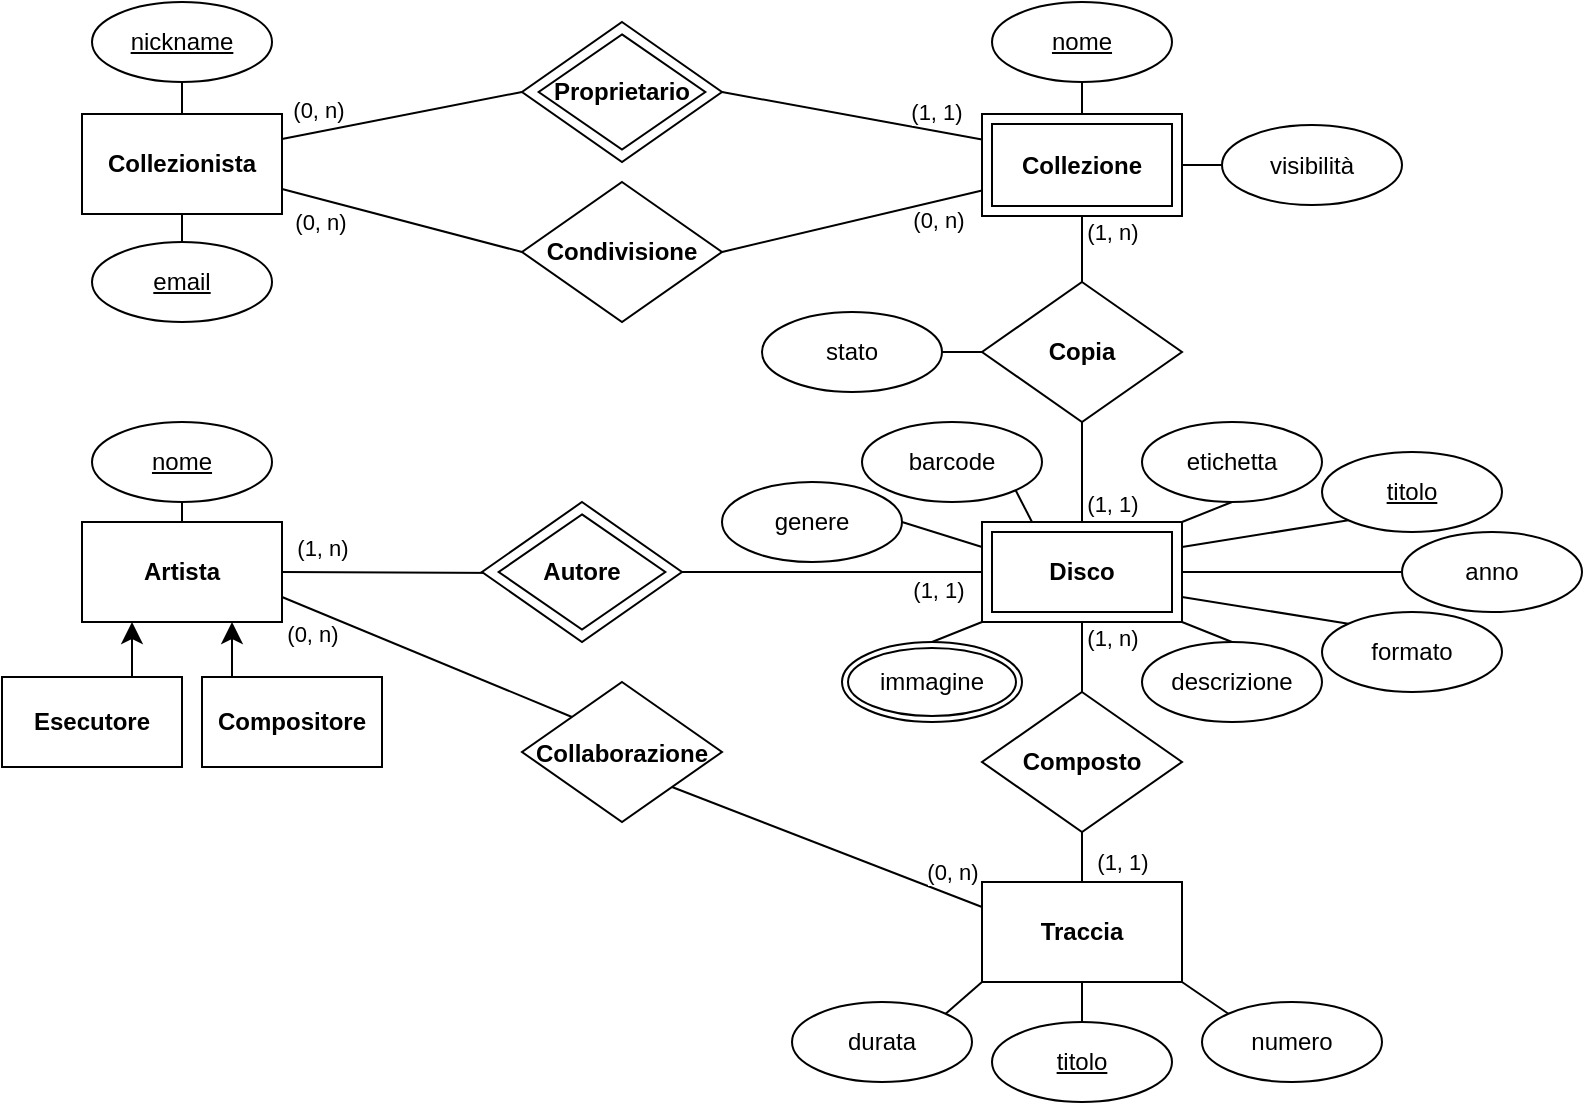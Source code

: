 <mxfile version="21.2.8" type="device">
  <diagram name="Page-1" id="mOuxxqlsxClfAwubohgY">
    <mxGraphModel dx="880" dy="526" grid="1" gridSize="10" guides="1" tooltips="1" connect="1" arrows="1" fold="1" page="1" pageScale="1" pageWidth="850" pageHeight="1100" math="0" shadow="0">
      <root>
        <mxCell id="0" />
        <mxCell id="1" parent="0" />
        <mxCell id="aDQZIw9n2Cmun58OzOLv-1" value="nickname" style="ellipse;whiteSpace=wrap;html=1;align=center;fontStyle=4;" parent="1" vertex="1">
          <mxGeometry x="75" y="20" width="90" height="40" as="geometry" />
        </mxCell>
        <mxCell id="aDQZIw9n2Cmun58OzOLv-2" value="" style="endArrow=none;html=1;rounded=0;entryX=0.5;entryY=1;entryDx=0;entryDy=0;exitX=0.5;exitY=0;exitDx=0;exitDy=0;" parent="1" source="aDQZIw9n2Cmun58OzOLv-3" target="aDQZIw9n2Cmun58OzOLv-1" edge="1">
          <mxGeometry relative="1" as="geometry">
            <mxPoint x="130" y="141" as="sourcePoint" />
            <mxPoint x="100" y="241" as="targetPoint" />
          </mxGeometry>
        </mxCell>
        <mxCell id="aDQZIw9n2Cmun58OzOLv-3" value="" style="html=1;dashed=0;whiteSpace=wrap;" parent="1" vertex="1">
          <mxGeometry x="70" y="76" width="100" height="50" as="geometry" />
        </mxCell>
        <mxCell id="aDQZIw9n2Cmun58OzOLv-4" value="Collezionista" style="text;html=1;strokeColor=none;fillColor=none;align=center;verticalAlign=middle;whiteSpace=wrap;rounded=0;fontStyle=1;fontSize=12;" parent="1" vertex="1">
          <mxGeometry x="90" y="86" width="60" height="30" as="geometry" />
        </mxCell>
        <mxCell id="aDQZIw9n2Cmun58OzOLv-5" value="&lt;u&gt;email&lt;/u&gt;" style="ellipse;whiteSpace=wrap;html=1;align=center;" parent="1" vertex="1">
          <mxGeometry x="75" y="140" width="90" height="40" as="geometry" />
        </mxCell>
        <mxCell id="aDQZIw9n2Cmun58OzOLv-6" value="" style="endArrow=none;html=1;rounded=0;entryX=0.5;entryY=0;entryDx=0;entryDy=0;exitX=0.5;exitY=1;exitDx=0;exitDy=0;" parent="1" source="aDQZIw9n2Cmun58OzOLv-3" target="aDQZIw9n2Cmun58OzOLv-5" edge="1">
          <mxGeometry relative="1" as="geometry">
            <mxPoint x="200" y="106" as="sourcePoint" />
            <mxPoint x="205" y="171" as="targetPoint" />
          </mxGeometry>
        </mxCell>
        <mxCell id="aDQZIw9n2Cmun58OzOLv-7" value="&lt;u&gt;nome&lt;/u&gt;" style="ellipse;whiteSpace=wrap;html=1;align=center;" parent="1" vertex="1">
          <mxGeometry x="525" y="20" width="90" height="40" as="geometry" />
        </mxCell>
        <mxCell id="aDQZIw9n2Cmun58OzOLv-8" value="" style="endArrow=none;html=1;rounded=0;entryX=0.5;entryY=0;entryDx=0;entryDy=0;exitX=0.5;exitY=1;exitDx=0;exitDy=0;" parent="1" source="aDQZIw9n2Cmun58OzOLv-7" target="aDQZIw9n2Cmun58OzOLv-12" edge="1">
          <mxGeometry relative="1" as="geometry">
            <mxPoint x="800" y="115" as="sourcePoint" />
            <mxPoint x="640" y="105" as="targetPoint" />
          </mxGeometry>
        </mxCell>
        <mxCell id="aDQZIw9n2Cmun58OzOLv-9" value="visibilità" style="ellipse;whiteSpace=wrap;html=1;align=center;" parent="1" vertex="1">
          <mxGeometry x="640" y="81.5" width="90" height="40" as="geometry" />
        </mxCell>
        <mxCell id="aDQZIw9n2Cmun58OzOLv-11" value="" style="endArrow=none;html=1;rounded=0;entryX=1;entryY=0.5;entryDx=0;entryDy=0;exitX=0;exitY=0.5;exitDx=0;exitDy=0;" parent="1" source="aDQZIw9n2Cmun58OzOLv-9" target="aDQZIw9n2Cmun58OzOLv-12" edge="1">
          <mxGeometry relative="1" as="geometry">
            <mxPoint x="750" y="70" as="sourcePoint" />
            <mxPoint x="690" y="130" as="targetPoint" />
          </mxGeometry>
        </mxCell>
        <mxCell id="aDQZIw9n2Cmun58OzOLv-12" value="&lt;b&gt;&lt;font style=&quot;font-size: 12px;&quot;&gt;Collezione&lt;/font&gt;&lt;/b&gt;" style="shape=ext;margin=3;double=1;whiteSpace=wrap;html=1;align=center;" parent="1" vertex="1">
          <mxGeometry x="520" y="76" width="100" height="51" as="geometry" />
        </mxCell>
        <mxCell id="aDQZIw9n2Cmun58OzOLv-13" value="" style="group;fontSize=12;" parent="1" vertex="1" connectable="0">
          <mxGeometry x="290" y="110" width="100" height="70" as="geometry" />
        </mxCell>
        <mxCell id="aDQZIw9n2Cmun58OzOLv-14" value="" style="shape=rhombus;html=1;dashed=0;whiteSpace=wrap;perimeter=rhombusPerimeter;" parent="aDQZIw9n2Cmun58OzOLv-13" vertex="1">
          <mxGeometry width="100" height="70" as="geometry" />
        </mxCell>
        <mxCell id="aDQZIw9n2Cmun58OzOLv-15" value="Condivisione" style="text;html=1;strokeColor=none;fillColor=none;align=center;verticalAlign=middle;whiteSpace=wrap;rounded=0;fontStyle=1;fontSize=12;" parent="aDQZIw9n2Cmun58OzOLv-13" vertex="1">
          <mxGeometry x="25" y="22.647" width="50" height="24.706" as="geometry" />
        </mxCell>
        <mxCell id="aDQZIw9n2Cmun58OzOLv-16" value="" style="group" parent="1" vertex="1" connectable="0">
          <mxGeometry x="290" y="30" width="100" height="70" as="geometry" />
        </mxCell>
        <mxCell id="aDQZIw9n2Cmun58OzOLv-17" value="" style="shape=rhombus;html=1;dashed=0;whiteSpace=wrap;perimeter=rhombusPerimeter;" parent="aDQZIw9n2Cmun58OzOLv-16" vertex="1">
          <mxGeometry width="100" height="70" as="geometry" />
        </mxCell>
        <mxCell id="aDQZIw9n2Cmun58OzOLv-18" value="" style="rhombus;whiteSpace=wrap;html=1;" parent="aDQZIw9n2Cmun58OzOLv-16" vertex="1">
          <mxGeometry x="8.333" y="6.176" width="83.333" height="57.647" as="geometry" />
        </mxCell>
        <mxCell id="aDQZIw9n2Cmun58OzOLv-19" value="Proprietario" style="text;html=1;strokeColor=none;fillColor=none;align=center;verticalAlign=middle;whiteSpace=wrap;rounded=0;fontStyle=1;fontSize=12;" parent="aDQZIw9n2Cmun58OzOLv-16" vertex="1">
          <mxGeometry x="25" y="22.647" width="50" height="24.706" as="geometry" />
        </mxCell>
        <mxCell id="aDQZIw9n2Cmun58OzOLv-20" value="" style="endArrow=none;html=1;rounded=0;entryX=1;entryY=0.25;entryDx=0;entryDy=0;exitX=0;exitY=0.5;exitDx=0;exitDy=0;" parent="1" source="aDQZIw9n2Cmun58OzOLv-17" target="aDQZIw9n2Cmun58OzOLv-3" edge="1">
          <mxGeometry relative="1" as="geometry">
            <mxPoint x="310" y="63" as="sourcePoint" />
            <mxPoint x="170" y="89" as="targetPoint" />
          </mxGeometry>
        </mxCell>
        <mxCell id="aDQZIw9n2Cmun58OzOLv-115" value="(0, n)" style="edgeLabel;html=1;align=center;verticalAlign=middle;resizable=0;points=[];" parent="aDQZIw9n2Cmun58OzOLv-20" vertex="1" connectable="0">
          <mxGeometry x="0.687" y="1" relative="1" as="geometry">
            <mxPoint x="-1" y="-12" as="offset" />
          </mxGeometry>
        </mxCell>
        <mxCell id="aDQZIw9n2Cmun58OzOLv-21" value="" style="endArrow=none;html=1;rounded=0;entryX=1;entryY=0.75;entryDx=0;entryDy=0;exitX=0;exitY=0.5;exitDx=0;exitDy=0;" parent="1" source="aDQZIw9n2Cmun58OzOLv-14" target="aDQZIw9n2Cmun58OzOLv-3" edge="1">
          <mxGeometry relative="1" as="geometry">
            <mxPoint x="320" y="73" as="sourcePoint" />
            <mxPoint x="180" y="99" as="targetPoint" />
          </mxGeometry>
        </mxCell>
        <mxCell id="aDQZIw9n2Cmun58OzOLv-116" value="(0, n)" style="edgeLabel;html=1;align=center;verticalAlign=middle;resizable=0;points=[];" parent="aDQZIw9n2Cmun58OzOLv-21" vertex="1" connectable="0">
          <mxGeometry x="0.516" y="4" relative="1" as="geometry">
            <mxPoint x="-9" y="5" as="offset" />
          </mxGeometry>
        </mxCell>
        <mxCell id="aDQZIw9n2Cmun58OzOLv-22" value="" style="endArrow=none;html=1;rounded=0;entryX=0;entryY=0.25;entryDx=0;entryDy=0;exitX=1;exitY=0.5;exitDx=0;exitDy=0;" parent="1" source="aDQZIw9n2Cmun58OzOLv-17" target="aDQZIw9n2Cmun58OzOLv-12" edge="1">
          <mxGeometry relative="1" as="geometry">
            <mxPoint x="330" y="83" as="sourcePoint" />
            <mxPoint x="190" y="109" as="targetPoint" />
          </mxGeometry>
        </mxCell>
        <mxCell id="aDQZIw9n2Cmun58OzOLv-117" value="(1, 1)" style="edgeLabel;html=1;align=center;verticalAlign=middle;resizable=0;points=[];" parent="aDQZIw9n2Cmun58OzOLv-22" vertex="1" connectable="0">
          <mxGeometry x="0.294" y="-1" relative="1" as="geometry">
            <mxPoint x="23" y="-7" as="offset" />
          </mxGeometry>
        </mxCell>
        <mxCell id="aDQZIw9n2Cmun58OzOLv-23" value="" style="endArrow=none;html=1;rounded=0;entryX=1;entryY=0.5;entryDx=0;entryDy=0;exitX=0;exitY=0.75;exitDx=0;exitDy=0;" parent="1" source="aDQZIw9n2Cmun58OzOLv-12" target="aDQZIw9n2Cmun58OzOLv-14" edge="1">
          <mxGeometry relative="1" as="geometry">
            <mxPoint x="340" y="93" as="sourcePoint" />
            <mxPoint x="200" y="119" as="targetPoint" />
          </mxGeometry>
        </mxCell>
        <mxCell id="aDQZIw9n2Cmun58OzOLv-118" value="(0, n)" style="edgeLabel;html=1;align=center;verticalAlign=middle;resizable=0;points=[];" parent="aDQZIw9n2Cmun58OzOLv-23" vertex="1" connectable="0">
          <mxGeometry x="-0.518" y="1" relative="1" as="geometry">
            <mxPoint x="9" y="6" as="offset" />
          </mxGeometry>
        </mxCell>
        <mxCell id="aDQZIw9n2Cmun58OzOLv-24" value="&lt;b&gt;&lt;font style=&quot;font-size: 12px;&quot;&gt;Disco&lt;/font&gt;&lt;/b&gt;" style="shape=ext;margin=3;double=1;whiteSpace=wrap;html=1;align=center;" parent="1" vertex="1">
          <mxGeometry x="520" y="280" width="100" height="50" as="geometry" />
        </mxCell>
        <mxCell id="aDQZIw9n2Cmun58OzOLv-25" value="" style="group" parent="1" vertex="1" connectable="0">
          <mxGeometry x="520" y="160" width="100" height="70" as="geometry" />
        </mxCell>
        <mxCell id="aDQZIw9n2Cmun58OzOLv-26" value="" style="shape=rhombus;html=1;dashed=0;whiteSpace=wrap;perimeter=rhombusPerimeter;" parent="aDQZIw9n2Cmun58OzOLv-25" vertex="1">
          <mxGeometry width="100.0" height="70" as="geometry" />
        </mxCell>
        <mxCell id="aDQZIw9n2Cmun58OzOLv-27" value="&lt;font style=&quot;font-size: 12px;&quot;&gt;Copia&lt;/font&gt;" style="text;html=1;strokeColor=none;fillColor=none;align=center;verticalAlign=middle;whiteSpace=wrap;rounded=0;fontStyle=1;fontSize=12;" parent="aDQZIw9n2Cmun58OzOLv-25" vertex="1">
          <mxGeometry x="25.0" y="22.647" width="50.0" height="24.706" as="geometry" />
        </mxCell>
        <mxCell id="aDQZIw9n2Cmun58OzOLv-29" value="" style="endArrow=none;html=1;rounded=0;entryX=0.5;entryY=0;entryDx=0;entryDy=0;exitX=0.5;exitY=1;exitDx=0;exitDy=0;" parent="1" source="aDQZIw9n2Cmun58OzOLv-12" target="aDQZIw9n2Cmun58OzOLv-26" edge="1">
          <mxGeometry relative="1" as="geometry">
            <mxPoint x="530" y="124" as="sourcePoint" />
            <mxPoint x="400" y="155" as="targetPoint" />
          </mxGeometry>
        </mxCell>
        <mxCell id="aDQZIw9n2Cmun58OzOLv-123" value="(1, n)" style="edgeLabel;html=1;align=center;verticalAlign=middle;resizable=0;points=[];" parent="aDQZIw9n2Cmun58OzOLv-29" vertex="1" connectable="0">
          <mxGeometry x="-0.455" relative="1" as="geometry">
            <mxPoint x="15" y="-1" as="offset" />
          </mxGeometry>
        </mxCell>
        <mxCell id="aDQZIw9n2Cmun58OzOLv-30" value="" style="endArrow=none;html=1;rounded=0;entryX=0.5;entryY=0;entryDx=0;entryDy=0;exitX=0.5;exitY=1;exitDx=0;exitDy=0;" parent="1" source="aDQZIw9n2Cmun58OzOLv-26" target="aDQZIw9n2Cmun58OzOLv-24" edge="1">
          <mxGeometry relative="1" as="geometry">
            <mxPoint x="540" y="134" as="sourcePoint" />
            <mxPoint x="410" y="165" as="targetPoint" />
          </mxGeometry>
        </mxCell>
        <mxCell id="aDQZIw9n2Cmun58OzOLv-125" value="(1, 1)" style="edgeLabel;html=1;align=center;verticalAlign=middle;resizable=0;points=[];" parent="aDQZIw9n2Cmun58OzOLv-30" vertex="1" connectable="0">
          <mxGeometry x="0.44" y="1" relative="1" as="geometry">
            <mxPoint x="14" y="5" as="offset" />
          </mxGeometry>
        </mxCell>
        <mxCell id="aDQZIw9n2Cmun58OzOLv-31" value="stato" style="ellipse;whiteSpace=wrap;html=1;align=center;" parent="1" vertex="1">
          <mxGeometry x="410" y="175" width="90" height="40" as="geometry" />
        </mxCell>
        <mxCell id="aDQZIw9n2Cmun58OzOLv-32" value="" style="endArrow=none;html=1;rounded=0;entryX=0;entryY=0.5;entryDx=0;entryDy=0;exitX=1;exitY=0.5;exitDx=0;exitDy=0;" parent="1" source="aDQZIw9n2Cmun58OzOLv-31" target="aDQZIw9n2Cmun58OzOLv-26" edge="1">
          <mxGeometry relative="1" as="geometry">
            <mxPoint x="650" y="112" as="sourcePoint" />
            <mxPoint x="630" y="112" as="targetPoint" />
          </mxGeometry>
        </mxCell>
        <mxCell id="aDQZIw9n2Cmun58OzOLv-36" value="genere" style="ellipse;whiteSpace=wrap;html=1;align=center;" parent="1" vertex="1">
          <mxGeometry x="390" y="260" width="90" height="40" as="geometry" />
        </mxCell>
        <mxCell id="aDQZIw9n2Cmun58OzOLv-37" value="barcode" style="ellipse;whiteSpace=wrap;html=1;align=center;" parent="1" vertex="1">
          <mxGeometry x="460" y="230" width="90" height="40" as="geometry" />
        </mxCell>
        <mxCell id="aDQZIw9n2Cmun58OzOLv-38" value="descrizione" style="ellipse;whiteSpace=wrap;html=1;align=center;" parent="1" vertex="1">
          <mxGeometry x="600" y="340" width="90" height="40" as="geometry" />
        </mxCell>
        <mxCell id="aDQZIw9n2Cmun58OzOLv-39" value="etichetta" style="ellipse;whiteSpace=wrap;html=1;align=center;" parent="1" vertex="1">
          <mxGeometry x="600" y="230" width="90" height="40" as="geometry" />
        </mxCell>
        <mxCell id="aDQZIw9n2Cmun58OzOLv-40" value="anno" style="ellipse;whiteSpace=wrap;html=1;align=center;" parent="1" vertex="1">
          <mxGeometry x="730" y="285" width="90" height="40" as="geometry" />
        </mxCell>
        <mxCell id="aDQZIw9n2Cmun58OzOLv-41" value="formato" style="ellipse;whiteSpace=wrap;html=1;align=center;" parent="1" vertex="1">
          <mxGeometry x="690" y="325" width="90" height="40" as="geometry" />
        </mxCell>
        <mxCell id="aDQZIw9n2Cmun58OzOLv-42" value="&lt;u&gt;titolo&lt;/u&gt;" style="ellipse;whiteSpace=wrap;html=1;align=center;" parent="1" vertex="1">
          <mxGeometry x="690" y="245" width="90" height="40" as="geometry" />
        </mxCell>
        <mxCell id="aDQZIw9n2Cmun58OzOLv-43" value="" style="endArrow=none;html=1;rounded=0;entryX=1;entryY=0.25;entryDx=0;entryDy=0;exitX=0;exitY=1;exitDx=0;exitDy=0;" parent="1" source="aDQZIw9n2Cmun58OzOLv-42" target="aDQZIw9n2Cmun58OzOLv-24" edge="1">
          <mxGeometry relative="1" as="geometry">
            <mxPoint x="650" y="205" as="sourcePoint" />
            <mxPoint x="630" y="205" as="targetPoint" />
          </mxGeometry>
        </mxCell>
        <mxCell id="aDQZIw9n2Cmun58OzOLv-44" value="" style="endArrow=none;html=1;rounded=0;entryX=1;entryY=0.5;entryDx=0;entryDy=0;exitX=0;exitY=0.5;exitDx=0;exitDy=0;" parent="1" source="aDQZIw9n2Cmun58OzOLv-40" target="aDQZIw9n2Cmun58OzOLv-24" edge="1">
          <mxGeometry relative="1" as="geometry">
            <mxPoint x="660" y="215" as="sourcePoint" />
            <mxPoint x="640" y="215" as="targetPoint" />
          </mxGeometry>
        </mxCell>
        <mxCell id="aDQZIw9n2Cmun58OzOLv-45" value="" style="endArrow=none;html=1;rounded=0;entryX=1;entryY=0.75;entryDx=0;entryDy=0;exitX=0;exitY=0;exitDx=0;exitDy=0;" parent="1" source="aDQZIw9n2Cmun58OzOLv-41" target="aDQZIw9n2Cmun58OzOLv-24" edge="1">
          <mxGeometry relative="1" as="geometry">
            <mxPoint x="670" y="225" as="sourcePoint" />
            <mxPoint x="650" y="225" as="targetPoint" />
          </mxGeometry>
        </mxCell>
        <mxCell id="aDQZIw9n2Cmun58OzOLv-46" value="" style="endArrow=none;html=1;rounded=0;entryX=1;entryY=1;entryDx=0;entryDy=0;exitX=0.5;exitY=0;exitDx=0;exitDy=0;" parent="1" source="aDQZIw9n2Cmun58OzOLv-38" target="aDQZIw9n2Cmun58OzOLv-24" edge="1">
          <mxGeometry relative="1" as="geometry">
            <mxPoint x="680" y="235" as="sourcePoint" />
            <mxPoint x="660" y="235" as="targetPoint" />
          </mxGeometry>
        </mxCell>
        <mxCell id="aDQZIw9n2Cmun58OzOLv-47" value="" style="group" parent="1" vertex="1" connectable="0">
          <mxGeometry x="70" y="280" width="100" height="50" as="geometry" />
        </mxCell>
        <mxCell id="aDQZIw9n2Cmun58OzOLv-48" value="" style="html=1;dashed=0;whiteSpace=wrap;" parent="aDQZIw9n2Cmun58OzOLv-47" vertex="1">
          <mxGeometry width="100" height="50" as="geometry" />
        </mxCell>
        <mxCell id="aDQZIw9n2Cmun58OzOLv-49" value="&lt;b style=&quot;font-size: 12px;&quot;&gt;&lt;font style=&quot;font-size: 12px;&quot;&gt;Artista&lt;/font&gt;&lt;/b&gt;" style="text;html=1;strokeColor=none;fillColor=none;align=center;verticalAlign=middle;whiteSpace=wrap;rounded=0;fontSize=12;" parent="aDQZIw9n2Cmun58OzOLv-47" vertex="1">
          <mxGeometry x="20" y="10" width="60" height="30" as="geometry" />
        </mxCell>
        <mxCell id="aDQZIw9n2Cmun58OzOLv-61" value="" style="endArrow=none;html=1;rounded=0;entryX=1;entryY=0.5;entryDx=0;entryDy=0;exitX=0;exitY=0.5;exitDx=0;exitDy=0;" parent="1" target="aDQZIw9n2Cmun58OzOLv-48" edge="1">
          <mxGeometry relative="1" as="geometry">
            <mxPoint x="290" y="305.5" as="sourcePoint" />
            <mxPoint x="160" y="394" as="targetPoint" />
          </mxGeometry>
        </mxCell>
        <mxCell id="aDQZIw9n2Cmun58OzOLv-112" value="(1, n)" style="edgeLabel;html=1;align=center;verticalAlign=middle;resizable=0;points=[];" parent="aDQZIw9n2Cmun58OzOLv-61" vertex="1" connectable="0">
          <mxGeometry x="0.667" y="1" relative="1" as="geometry">
            <mxPoint y="-13" as="offset" />
          </mxGeometry>
        </mxCell>
        <mxCell id="aDQZIw9n2Cmun58OzOLv-62" value="" style="endArrow=none;html=1;rounded=0;entryX=1;entryY=0.5;entryDx=0;entryDy=0;exitX=0;exitY=0.5;exitDx=0;exitDy=0;" parent="1" source="aDQZIw9n2Cmun58OzOLv-24" target="aDQZIw9n2Cmun58OzOLv-67" edge="1">
          <mxGeometry relative="1" as="geometry">
            <mxPoint x="510" y="374" as="sourcePoint" />
            <mxPoint x="390" y="285.5" as="targetPoint" />
          </mxGeometry>
        </mxCell>
        <mxCell id="aDQZIw9n2Cmun58OzOLv-113" value="(1, 1)" style="edgeLabel;html=1;align=center;verticalAlign=middle;resizable=0;points=[];" parent="aDQZIw9n2Cmun58OzOLv-62" vertex="1" connectable="0">
          <mxGeometry x="-0.708" y="2" relative="1" as="geometry">
            <mxPoint y="7" as="offset" />
          </mxGeometry>
        </mxCell>
        <mxCell id="aDQZIw9n2Cmun58OzOLv-66" value="" style="group" parent="1" vertex="1" connectable="0">
          <mxGeometry x="270" y="270" width="100" height="70" as="geometry" />
        </mxCell>
        <mxCell id="aDQZIw9n2Cmun58OzOLv-67" value="" style="shape=rhombus;html=1;dashed=0;whiteSpace=wrap;perimeter=rhombusPerimeter;" parent="aDQZIw9n2Cmun58OzOLv-66" vertex="1">
          <mxGeometry width="100.0" height="70" as="geometry" />
        </mxCell>
        <mxCell id="aDQZIw9n2Cmun58OzOLv-68" value="" style="rhombus;whiteSpace=wrap;html=1;" parent="aDQZIw9n2Cmun58OzOLv-66" vertex="1">
          <mxGeometry x="8.333" y="6.176" width="83.333" height="57.647" as="geometry" />
        </mxCell>
        <mxCell id="aDQZIw9n2Cmun58OzOLv-69" value="Autore" style="text;html=1;strokeColor=none;fillColor=none;align=center;verticalAlign=middle;whiteSpace=wrap;rounded=0;fontStyle=1;fontSize=12;" parent="aDQZIw9n2Cmun58OzOLv-66" vertex="1">
          <mxGeometry x="25.0" y="22.647" width="50.0" height="24.706" as="geometry" />
        </mxCell>
        <mxCell id="aDQZIw9n2Cmun58OzOLv-71" value="&lt;u&gt;nome&lt;/u&gt;" style="ellipse;whiteSpace=wrap;html=1;align=center;" parent="1" vertex="1">
          <mxGeometry x="75" y="230" width="90" height="40" as="geometry" />
        </mxCell>
        <mxCell id="aDQZIw9n2Cmun58OzOLv-72" value="" style="endArrow=none;html=1;rounded=0;entryX=0.5;entryY=1;entryDx=0;entryDy=0;exitX=0.5;exitY=0;exitDx=0;exitDy=0;" parent="1" source="aDQZIw9n2Cmun58OzOLv-48" target="aDQZIw9n2Cmun58OzOLv-71" edge="1">
          <mxGeometry relative="1" as="geometry">
            <mxPoint x="285" y="236" as="sourcePoint" />
            <mxPoint x="370" y="281" as="targetPoint" />
          </mxGeometry>
        </mxCell>
        <mxCell id="aDQZIw9n2Cmun58OzOLv-73" value="" style="group" parent="1" vertex="1" connectable="0">
          <mxGeometry x="130" y="357.5" width="90" height="45" as="geometry" />
        </mxCell>
        <mxCell id="aDQZIw9n2Cmun58OzOLv-74" value="" style="html=1;dashed=0;whiteSpace=wrap;" parent="aDQZIw9n2Cmun58OzOLv-73" vertex="1">
          <mxGeometry width="90" height="45" as="geometry" />
        </mxCell>
        <mxCell id="aDQZIw9n2Cmun58OzOLv-75" value="&lt;b&gt;&lt;font style=&quot;font-size: 12px;&quot;&gt;Compositore&lt;/font&gt;&lt;/b&gt;" style="text;html=1;strokeColor=none;fillColor=none;align=center;verticalAlign=middle;whiteSpace=wrap;rounded=0;" parent="aDQZIw9n2Cmun58OzOLv-73" vertex="1">
          <mxGeometry x="18" y="9" width="54" height="27" as="geometry" />
        </mxCell>
        <mxCell id="aDQZIw9n2Cmun58OzOLv-79" value="" style="edgeStyle=segmentEdgeStyle;endArrow=classic;html=1;curved=0;rounded=0;endSize=8;startSize=8;exitX=0.75;exitY=0;exitDx=0;exitDy=0;entryX=0.25;entryY=1;entryDx=0;entryDy=0;" parent="1" source="aDQZIw9n2Cmun58OzOLv-82" target="aDQZIw9n2Cmun58OzOLv-48" edge="1">
          <mxGeometry width="50" height="50" relative="1" as="geometry">
            <mxPoint x="95" y="429" as="sourcePoint" />
            <mxPoint x="135" y="385" as="targetPoint" />
            <Array as="points">
              <mxPoint x="95" y="358" />
            </Array>
          </mxGeometry>
        </mxCell>
        <mxCell id="aDQZIw9n2Cmun58OzOLv-80" value="" style="edgeStyle=segmentEdgeStyle;endArrow=classic;html=1;curved=0;rounded=0;endSize=8;startSize=8;exitX=0.25;exitY=0;exitDx=0;exitDy=0;entryX=0.75;entryY=1;entryDx=0;entryDy=0;" parent="1" source="aDQZIw9n2Cmun58OzOLv-74" target="aDQZIw9n2Cmun58OzOLv-48" edge="1">
          <mxGeometry width="50" height="50" relative="1" as="geometry">
            <mxPoint x="500" y="430" as="sourcePoint" />
            <mxPoint x="185" y="385" as="targetPoint" />
            <Array as="points">
              <mxPoint x="145" y="358" />
            </Array>
          </mxGeometry>
        </mxCell>
        <mxCell id="aDQZIw9n2Cmun58OzOLv-81" value="" style="group" parent="1" vertex="1" connectable="0">
          <mxGeometry x="30" y="357.5" width="90" height="45" as="geometry" />
        </mxCell>
        <mxCell id="aDQZIw9n2Cmun58OzOLv-82" value="" style="html=1;dashed=0;whiteSpace=wrap;" parent="aDQZIw9n2Cmun58OzOLv-81" vertex="1">
          <mxGeometry width="90" height="45" as="geometry" />
        </mxCell>
        <mxCell id="aDQZIw9n2Cmun58OzOLv-83" value="&lt;b&gt;&lt;font style=&quot;font-size: 12px;&quot;&gt;Esecutore&lt;/font&gt;&lt;/b&gt;" style="text;html=1;strokeColor=none;fillColor=none;align=center;verticalAlign=middle;whiteSpace=wrap;rounded=0;" parent="aDQZIw9n2Cmun58OzOLv-81" vertex="1">
          <mxGeometry x="18" y="9" width="54" height="27" as="geometry" />
        </mxCell>
        <mxCell id="aDQZIw9n2Cmun58OzOLv-85" value="" style="endArrow=none;html=1;rounded=0;entryX=0.25;entryY=0;entryDx=0;entryDy=0;exitX=1;exitY=1;exitDx=0;exitDy=0;" parent="1" source="aDQZIw9n2Cmun58OzOLv-37" target="aDQZIw9n2Cmun58OzOLv-24" edge="1">
          <mxGeometry relative="1" as="geometry">
            <mxPoint x="673" y="274" as="sourcePoint" />
            <mxPoint x="630" y="283" as="targetPoint" />
          </mxGeometry>
        </mxCell>
        <mxCell id="aDQZIw9n2Cmun58OzOLv-87" value="" style="group" parent="1" vertex="1" connectable="0">
          <mxGeometry x="520" y="460" width="100" height="50" as="geometry" />
        </mxCell>
        <mxCell id="aDQZIw9n2Cmun58OzOLv-88" value="" style="html=1;dashed=0;whiteSpace=wrap;" parent="aDQZIw9n2Cmun58OzOLv-87" vertex="1">
          <mxGeometry width="100" height="50" as="geometry" />
        </mxCell>
        <mxCell id="aDQZIw9n2Cmun58OzOLv-89" value="&lt;b style=&quot;font-size: 12px;&quot;&gt;&lt;font style=&quot;font-size: 12px;&quot;&gt;Traccia&lt;/font&gt;&lt;/b&gt;" style="text;html=1;strokeColor=none;fillColor=none;align=center;verticalAlign=middle;whiteSpace=wrap;rounded=0;fontSize=12;" parent="aDQZIw9n2Cmun58OzOLv-87" vertex="1">
          <mxGeometry x="20" y="10" width="60" height="30" as="geometry" />
        </mxCell>
        <mxCell id="aDQZIw9n2Cmun58OzOLv-90" value="" style="group" parent="1" vertex="1" connectable="0">
          <mxGeometry x="520" y="365" width="100" height="70" as="geometry" />
        </mxCell>
        <mxCell id="aDQZIw9n2Cmun58OzOLv-91" value="" style="shape=rhombus;html=1;dashed=0;whiteSpace=wrap;perimeter=rhombusPerimeter;" parent="aDQZIw9n2Cmun58OzOLv-90" vertex="1">
          <mxGeometry width="100.0" height="70" as="geometry" />
        </mxCell>
        <mxCell id="aDQZIw9n2Cmun58OzOLv-92" value="&lt;font style=&quot;font-size: 12px;&quot;&gt;Composto&lt;/font&gt;" style="text;html=1;strokeColor=none;fillColor=none;align=center;verticalAlign=middle;whiteSpace=wrap;rounded=0;fontStyle=1;fontSize=12;" parent="aDQZIw9n2Cmun58OzOLv-90" vertex="1">
          <mxGeometry x="25.0" y="22.647" width="50.0" height="24.706" as="geometry" />
        </mxCell>
        <mxCell id="aDQZIw9n2Cmun58OzOLv-94" value="" style="endArrow=none;html=1;rounded=0;entryX=0.5;entryY=1;entryDx=0;entryDy=0;exitX=0.5;exitY=0;exitDx=0;exitDy=0;" parent="1" source="aDQZIw9n2Cmun58OzOLv-91" target="aDQZIw9n2Cmun58OzOLv-24" edge="1">
          <mxGeometry relative="1" as="geometry">
            <mxPoint x="440" y="370" as="sourcePoint" />
            <mxPoint x="453" y="376" as="targetPoint" />
          </mxGeometry>
        </mxCell>
        <mxCell id="aDQZIw9n2Cmun58OzOLv-122" value="(1, n)" style="edgeLabel;html=1;align=center;verticalAlign=middle;resizable=0;points=[];" parent="aDQZIw9n2Cmun58OzOLv-94" vertex="1" connectable="0">
          <mxGeometry x="0.406" y="-1" relative="1" as="geometry">
            <mxPoint x="14" y="-3" as="offset" />
          </mxGeometry>
        </mxCell>
        <mxCell id="aDQZIw9n2Cmun58OzOLv-95" value="(1, 1)" style="endArrow=none;html=1;rounded=0;entryX=0.5;entryY=0;entryDx=0;entryDy=0;exitX=0.5;exitY=1;exitDx=0;exitDy=0;" parent="1" source="aDQZIw9n2Cmun58OzOLv-91" target="aDQZIw9n2Cmun58OzOLv-88" edge="1">
          <mxGeometry x="0.2" y="20" relative="1" as="geometry">
            <mxPoint x="609" y="435" as="sourcePoint" />
            <mxPoint x="609" y="460" as="targetPoint" />
            <mxPoint as="offset" />
          </mxGeometry>
        </mxCell>
        <mxCell id="aDQZIw9n2Cmun58OzOLv-96" value="numero" style="ellipse;whiteSpace=wrap;html=1;align=center;" parent="1" vertex="1">
          <mxGeometry x="630" y="520" width="90" height="40" as="geometry" />
        </mxCell>
        <mxCell id="aDQZIw9n2Cmun58OzOLv-97" value="&lt;u&gt;titolo&lt;/u&gt;" style="ellipse;whiteSpace=wrap;html=1;align=center;" parent="1" vertex="1">
          <mxGeometry x="525" y="530" width="90" height="40" as="geometry" />
        </mxCell>
        <mxCell id="aDQZIw9n2Cmun58OzOLv-98" value="durata" style="ellipse;whiteSpace=wrap;html=1;align=center;" parent="1" vertex="1">
          <mxGeometry x="425" y="520" width="90" height="40" as="geometry" />
        </mxCell>
        <mxCell id="aDQZIw9n2Cmun58OzOLv-99" value="" style="endArrow=none;html=1;rounded=0;exitX=0.5;exitY=0;exitDx=0;exitDy=0;entryX=0.5;entryY=1;entryDx=0;entryDy=0;" parent="1" source="aDQZIw9n2Cmun58OzOLv-97" target="aDQZIw9n2Cmun58OzOLv-88" edge="1">
          <mxGeometry relative="1" as="geometry">
            <mxPoint x="680" y="490" as="sourcePoint" />
            <mxPoint x="570" y="520" as="targetPoint" />
          </mxGeometry>
        </mxCell>
        <mxCell id="aDQZIw9n2Cmun58OzOLv-100" value="" style="endArrow=none;html=1;rounded=0;entryX=1;entryY=0;entryDx=0;entryDy=0;exitX=0;exitY=1;exitDx=0;exitDy=0;" parent="1" source="aDQZIw9n2Cmun58OzOLv-88" target="aDQZIw9n2Cmun58OzOLv-98" edge="1">
          <mxGeometry relative="1" as="geometry">
            <mxPoint x="680" y="540" as="sourcePoint" />
            <mxPoint x="680" y="579" as="targetPoint" />
          </mxGeometry>
        </mxCell>
        <mxCell id="aDQZIw9n2Cmun58OzOLv-101" value="" style="endArrow=none;html=1;rounded=0;entryX=0;entryY=0;entryDx=0;entryDy=0;exitX=1;exitY=1;exitDx=0;exitDy=0;" parent="1" source="aDQZIw9n2Cmun58OzOLv-88" target="aDQZIw9n2Cmun58OzOLv-96" edge="1">
          <mxGeometry relative="1" as="geometry">
            <mxPoint x="740" y="530" as="sourcePoint" />
            <mxPoint x="740" y="569" as="targetPoint" />
          </mxGeometry>
        </mxCell>
        <mxCell id="aDQZIw9n2Cmun58OzOLv-103" value="" style="endArrow=none;html=1;rounded=0;entryX=1;entryY=0;entryDx=0;entryDy=0;exitX=0.5;exitY=1;exitDx=0;exitDy=0;" parent="1" source="aDQZIw9n2Cmun58OzOLv-39" target="aDQZIw9n2Cmun58OzOLv-24" edge="1">
          <mxGeometry relative="1" as="geometry">
            <mxPoint x="810" y="190" as="sourcePoint" />
            <mxPoint x="717" y="204" as="targetPoint" />
          </mxGeometry>
        </mxCell>
        <mxCell id="aDQZIw9n2Cmun58OzOLv-104" value="" style="endArrow=none;html=1;rounded=0;entryX=1;entryY=0.5;entryDx=0;entryDy=0;exitX=0;exitY=0.25;exitDx=0;exitDy=0;" parent="1" source="aDQZIw9n2Cmun58OzOLv-24" target="aDQZIw9n2Cmun58OzOLv-36" edge="1">
          <mxGeometry relative="1" as="geometry">
            <mxPoint x="450" y="410" as="sourcePoint" />
            <mxPoint x="458" y="426" as="targetPoint" />
          </mxGeometry>
        </mxCell>
        <mxCell id="aDQZIw9n2Cmun58OzOLv-105" value="" style="endArrow=none;html=1;rounded=0;entryX=0.5;entryY=0;entryDx=0;entryDy=0;exitX=0;exitY=1;exitDx=0;exitDy=0;" parent="1" source="aDQZIw9n2Cmun58OzOLv-24" target="aDQZIw9n2Cmun58OzOLv-106" edge="1">
          <mxGeometry relative="1" as="geometry">
            <mxPoint x="370" y="380" as="sourcePoint" />
            <mxPoint x="495" y="340" as="targetPoint" />
          </mxGeometry>
        </mxCell>
        <mxCell id="aDQZIw9n2Cmun58OzOLv-106" value="immagine" style="ellipse;shape=doubleEllipse;margin=3;whiteSpace=wrap;html=1;align=center;" parent="1" vertex="1">
          <mxGeometry x="450" y="340" width="90" height="40" as="geometry" />
        </mxCell>
        <mxCell id="aDQZIw9n2Cmun58OzOLv-107" value="" style="group" parent="1" vertex="1" connectable="0">
          <mxGeometry x="290" y="360" width="100" height="70" as="geometry" />
        </mxCell>
        <mxCell id="aDQZIw9n2Cmun58OzOLv-108" value="" style="shape=rhombus;html=1;dashed=0;whiteSpace=wrap;perimeter=rhombusPerimeter;" parent="aDQZIw9n2Cmun58OzOLv-107" vertex="1">
          <mxGeometry width="100" height="70" as="geometry" />
        </mxCell>
        <mxCell id="aDQZIw9n2Cmun58OzOLv-109" value="&lt;font style=&quot;font-size: 12px;&quot;&gt;Collaborazione&lt;/font&gt;" style="text;html=1;strokeColor=none;fillColor=none;align=center;verticalAlign=middle;whiteSpace=wrap;rounded=0;fontStyle=1;fontSize=14;" parent="aDQZIw9n2Cmun58OzOLv-107" vertex="1">
          <mxGeometry x="25" y="22.647" width="50" height="24.706" as="geometry" />
        </mxCell>
        <mxCell id="aDQZIw9n2Cmun58OzOLv-110" value="" style="endArrow=none;html=1;rounded=0;entryX=1;entryY=1;entryDx=0;entryDy=0;exitX=0;exitY=0.25;exitDx=0;exitDy=0;" parent="1" source="aDQZIw9n2Cmun58OzOLv-88" target="aDQZIw9n2Cmun58OzOLv-108" edge="1">
          <mxGeometry relative="1" as="geometry">
            <mxPoint x="390" y="490" as="sourcePoint" />
            <mxPoint x="255" y="414" as="targetPoint" />
          </mxGeometry>
        </mxCell>
        <mxCell id="aDQZIw9n2Cmun58OzOLv-121" value="(0, n)" style="edgeLabel;html=1;align=center;verticalAlign=middle;resizable=0;points=[];" parent="aDQZIw9n2Cmun58OzOLv-110" vertex="1" connectable="0">
          <mxGeometry x="-0.524" y="-2" relative="1" as="geometry">
            <mxPoint x="21" y="-2" as="offset" />
          </mxGeometry>
        </mxCell>
        <mxCell id="aDQZIw9n2Cmun58OzOLv-111" value="" style="endArrow=none;html=1;rounded=0;entryX=0;entryY=0;entryDx=0;entryDy=0;exitX=1;exitY=0.75;exitDx=0;exitDy=0;" parent="1" source="aDQZIw9n2Cmun58OzOLv-48" target="aDQZIw9n2Cmun58OzOLv-108" edge="1">
          <mxGeometry relative="1" as="geometry">
            <mxPoint x="300" y="490" as="sourcePoint" />
            <mxPoint x="165" y="414" as="targetPoint" />
          </mxGeometry>
        </mxCell>
        <mxCell id="aDQZIw9n2Cmun58OzOLv-120" value="(0, n)" style="edgeLabel;html=1;align=center;verticalAlign=middle;resizable=0;points=[];" parent="aDQZIw9n2Cmun58OzOLv-111" vertex="1" connectable="0">
          <mxGeometry x="-0.494" y="1" relative="1" as="geometry">
            <mxPoint x="-22" y="4" as="offset" />
          </mxGeometry>
        </mxCell>
      </root>
    </mxGraphModel>
  </diagram>
</mxfile>
